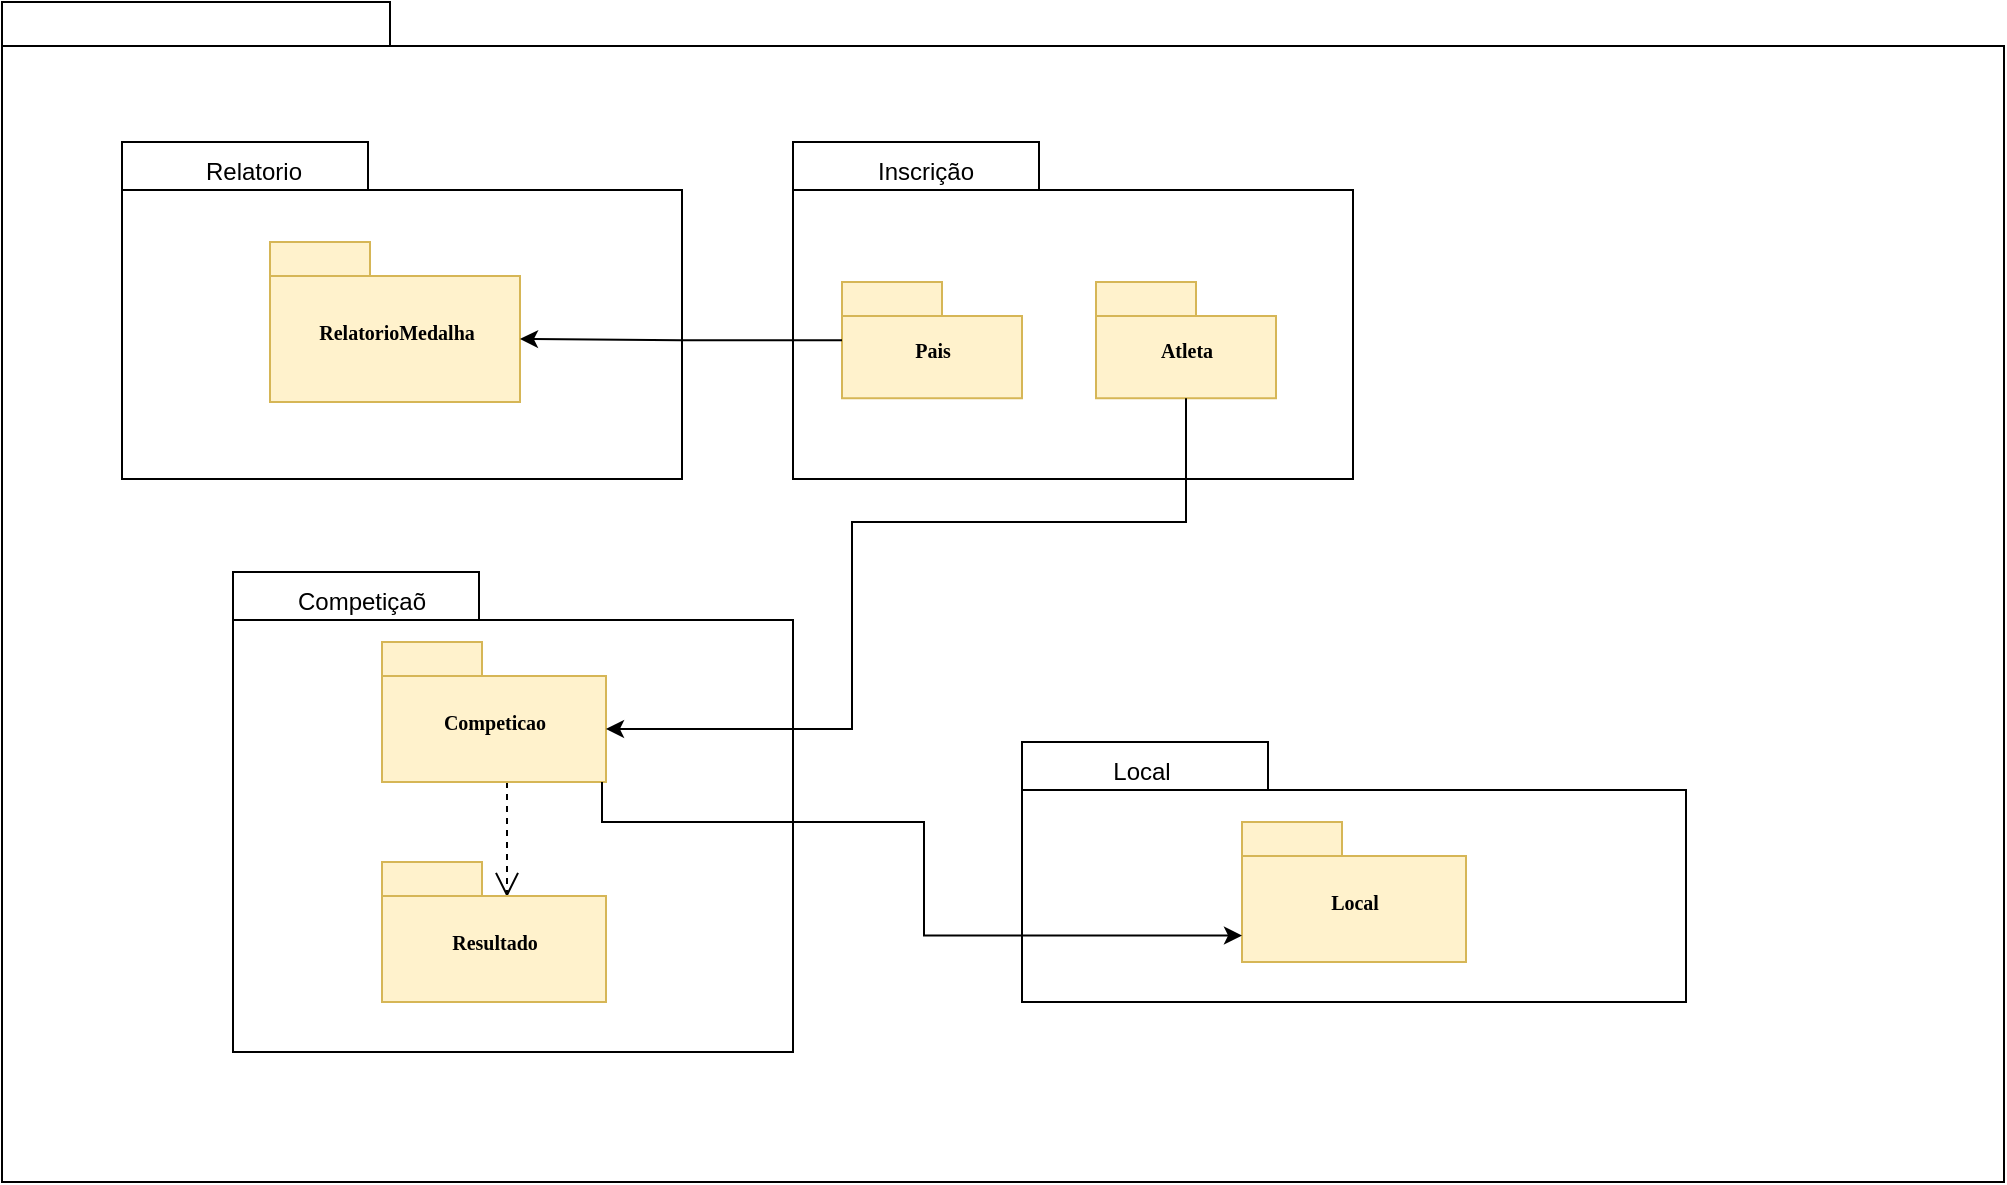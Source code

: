 <mxfile version="26.1.3">
  <diagram name="Page-1" id="b5b7bab2-c9e2-2cf4-8b2a-24fd1a2a6d21">
    <mxGraphModel dx="1272" dy="789" grid="1" gridSize="10" guides="1" tooltips="1" connect="1" arrows="1" fold="1" page="1" pageScale="1" pageWidth="827" pageHeight="1169" background="none" math="0" shadow="0">
      <root>
        <mxCell id="0" />
        <mxCell id="1" parent="0" />
        <mxCell id="6e0c8c40b5770093-72" value="" style="shape=folder;fontStyle=1;spacingTop=10;tabWidth=194;tabHeight=22;tabPosition=left;html=1;rounded=0;shadow=0;comic=0;labelBackgroundColor=none;strokeWidth=1;fillColor=none;fontFamily=Verdana;fontSize=10;align=center;" parent="1" vertex="1">
          <mxGeometry x="280" y="180" width="1001" height="590" as="geometry" />
        </mxCell>
        <mxCell id="6e0c8c40b5770093-19" value="" style="group" parent="1" vertex="1" connectable="0">
          <mxGeometry x="675.5" y="250" width="280" height="168.5" as="geometry" />
        </mxCell>
        <mxCell id="6e0c8c40b5770093-20" value="" style="shape=folder;fontStyle=1;spacingTop=10;tabWidth=123;tabHeight=24;tabPosition=left;html=1;rounded=0;shadow=0;comic=0;labelBackgroundColor=none;strokeWidth=1;fontFamily=Verdana;fontSize=10;align=center;" parent="6e0c8c40b5770093-19" vertex="1">
          <mxGeometry width="280" height="168.5" as="geometry" />
        </mxCell>
        <mxCell id="4lkpd474ExP8pzRt9Y-w-1" value="Pais" style="shape=folder;fontStyle=1;spacingTop=10;tabWidth=50;tabHeight=17;tabPosition=left;html=1;rounded=0;shadow=0;comic=0;labelBackgroundColor=none;strokeWidth=1;fontFamily=Verdana;fontSize=10;align=center;fillColor=#fff2cc;strokeColor=#d6b656;" vertex="1" parent="6e0c8c40b5770093-19">
          <mxGeometry x="24.5" y="70" width="90" height="58.15" as="geometry" />
        </mxCell>
        <mxCell id="4lkpd474ExP8pzRt9Y-w-2" value="Inscrição" style="text;html=1;align=center;verticalAlign=middle;whiteSpace=wrap;rounded=0;" vertex="1" parent="6e0c8c40b5770093-19">
          <mxGeometry x="36" width="60" height="30" as="geometry" />
        </mxCell>
        <mxCell id="6e0c8c40b5770093-22" value="Atleta" style="shape=folder;fontStyle=1;spacingTop=10;tabWidth=50;tabHeight=17;tabPosition=left;html=1;rounded=0;shadow=0;comic=0;labelBackgroundColor=none;strokeWidth=1;fontFamily=Verdana;fontSize=10;align=center;fillColor=#fff2cc;strokeColor=#d6b656;" parent="6e0c8c40b5770093-19" vertex="1">
          <mxGeometry x="151.5" y="70" width="90" height="58.15" as="geometry" />
        </mxCell>
        <mxCell id="6e0c8c40b5770093-33" value="" style="shape=folder;fontStyle=1;spacingTop=10;tabWidth=123;tabHeight=24;tabPosition=left;html=1;rounded=0;shadow=0;comic=0;labelBackgroundColor=none;strokeColor=#000000;strokeWidth=1;fillColor=#ffffff;fontFamily=Verdana;fontSize=10;fontColor=#000000;align=center;" parent="1" vertex="1">
          <mxGeometry x="395.5" y="465" width="280" height="240" as="geometry" />
        </mxCell>
        <mxCell id="6e0c8c40b5770093-64" style="edgeStyle=elbowEdgeStyle;rounded=0;html=1;entryX=0.559;entryY=0.251;entryPerimeter=0;dashed=1;labelBackgroundColor=none;startFill=0;endArrow=open;endFill=0;endSize=10;fontFamily=Verdana;fontSize=10;" parent="1" source="6e0c8c40b5770093-42" target="6e0c8c40b5770093-44" edge="1">
          <mxGeometry relative="1" as="geometry" />
        </mxCell>
        <mxCell id="6e0c8c40b5770093-42" value="Competicao" style="shape=folder;fontStyle=1;spacingTop=10;tabWidth=50;tabHeight=17;tabPosition=left;html=1;rounded=0;shadow=0;comic=0;labelBackgroundColor=none;strokeColor=#d6b656;strokeWidth=1;fillColor=#fff2cc;fontFamily=Verdana;fontSize=10;align=center;" parent="1" vertex="1">
          <mxGeometry x="470" y="500" width="112" height="70" as="geometry" />
        </mxCell>
        <mxCell id="6e0c8c40b5770093-44" value="Resultado" style="shape=folder;fontStyle=1;spacingTop=10;tabWidth=50;tabHeight=17;tabPosition=left;html=1;rounded=0;shadow=0;comic=0;labelBackgroundColor=none;strokeColor=#d6b656;strokeWidth=1;fillColor=#fff2cc;fontFamily=Verdana;fontSize=10;align=center;" parent="1" vertex="1">
          <mxGeometry x="470" y="610" width="112" height="70" as="geometry" />
        </mxCell>
        <mxCell id="6e0c8c40b5770093-47" value="" style="shape=folder;fontStyle=1;spacingTop=10;tabWidth=123;tabHeight=24;tabPosition=left;html=1;rounded=0;shadow=0;comic=0;labelBackgroundColor=none;strokeWidth=1;fontFamily=Verdana;fontSize=10;align=center;" parent="1" vertex="1">
          <mxGeometry x="790" y="550" width="332" height="130" as="geometry" />
        </mxCell>
        <mxCell id="6e0c8c40b5770093-49" value="Local" style="shape=folder;fontStyle=1;spacingTop=10;tabWidth=50;tabHeight=17;tabPosition=left;html=1;rounded=0;shadow=0;comic=0;labelBackgroundColor=none;strokeWidth=1;fontFamily=Verdana;fontSize=10;align=center;fillColor=#fff2cc;strokeColor=#d6b656;" parent="1" vertex="1">
          <mxGeometry x="900" y="590" width="112" height="70" as="geometry" />
        </mxCell>
        <mxCell id="4lkpd474ExP8pzRt9Y-w-3" value="" style="group" vertex="1" connectable="0" parent="1">
          <mxGeometry x="340" y="250" width="280" height="168.5" as="geometry" />
        </mxCell>
        <mxCell id="4lkpd474ExP8pzRt9Y-w-4" value="" style="shape=folder;fontStyle=1;spacingTop=10;tabWidth=123;tabHeight=24;tabPosition=left;html=1;rounded=0;shadow=0;comic=0;labelBackgroundColor=none;strokeWidth=1;fontFamily=Verdana;fontSize=10;align=center;" vertex="1" parent="4lkpd474ExP8pzRt9Y-w-3">
          <mxGeometry width="280" height="168.5" as="geometry" />
        </mxCell>
        <mxCell id="4lkpd474ExP8pzRt9Y-w-5" value="RelatorioMedalha" style="shape=folder;fontStyle=1;spacingTop=10;tabWidth=50;tabHeight=17;tabPosition=left;html=1;rounded=0;shadow=0;comic=0;labelBackgroundColor=none;strokeWidth=1;fontFamily=Verdana;fontSize=10;align=center;fillColor=#fff2cc;strokeColor=#d6b656;" vertex="1" parent="4lkpd474ExP8pzRt9Y-w-3">
          <mxGeometry x="74" y="50" width="125" height="80" as="geometry" />
        </mxCell>
        <mxCell id="4lkpd474ExP8pzRt9Y-w-7" value="Relatorio" style="text;html=1;align=center;verticalAlign=middle;whiteSpace=wrap;rounded=0;" vertex="1" parent="4lkpd474ExP8pzRt9Y-w-3">
          <mxGeometry x="36" width="60" height="30" as="geometry" />
        </mxCell>
        <mxCell id="4lkpd474ExP8pzRt9Y-w-8" style="edgeStyle=orthogonalEdgeStyle;rounded=0;orthogonalLoop=1;jettySize=auto;html=1;entryX=0;entryY=0;entryDx=125;entryDy=48.5;entryPerimeter=0;" edge="1" parent="1" source="4lkpd474ExP8pzRt9Y-w-1" target="4lkpd474ExP8pzRt9Y-w-5">
          <mxGeometry relative="1" as="geometry" />
        </mxCell>
        <mxCell id="4lkpd474ExP8pzRt9Y-w-9" value="Competiçaõ" style="text;html=1;align=center;verticalAlign=middle;whiteSpace=wrap;rounded=0;" vertex="1" parent="1">
          <mxGeometry x="430" y="465" width="60" height="30" as="geometry" />
        </mxCell>
        <mxCell id="4lkpd474ExP8pzRt9Y-w-10" value="Local" style="text;html=1;align=center;verticalAlign=middle;whiteSpace=wrap;rounded=0;" vertex="1" parent="1">
          <mxGeometry x="820" y="550" width="60" height="30" as="geometry" />
        </mxCell>
        <mxCell id="4lkpd474ExP8pzRt9Y-w-11" style="edgeStyle=orthogonalEdgeStyle;rounded=0;orthogonalLoop=1;jettySize=auto;html=1;entryX=0;entryY=0;entryDx=112;entryDy=43.5;entryPerimeter=0;" edge="1" parent="1" source="6e0c8c40b5770093-22" target="6e0c8c40b5770093-42">
          <mxGeometry relative="1" as="geometry">
            <Array as="points">
              <mxPoint x="872" y="440" />
              <mxPoint x="705" y="440" />
              <mxPoint x="705" y="544" />
            </Array>
          </mxGeometry>
        </mxCell>
        <mxCell id="4lkpd474ExP8pzRt9Y-w-12" style="edgeStyle=orthogonalEdgeStyle;rounded=0;orthogonalLoop=1;jettySize=auto;html=1;entryX=0;entryY=0;entryDx=0;entryDy=56.75;entryPerimeter=0;" edge="1" parent="1" source="6e0c8c40b5770093-42" target="6e0c8c40b5770093-49">
          <mxGeometry relative="1" as="geometry">
            <Array as="points">
              <mxPoint x="580" y="590" />
              <mxPoint x="741" y="590" />
              <mxPoint x="741" y="647" />
            </Array>
          </mxGeometry>
        </mxCell>
      </root>
    </mxGraphModel>
  </diagram>
</mxfile>
